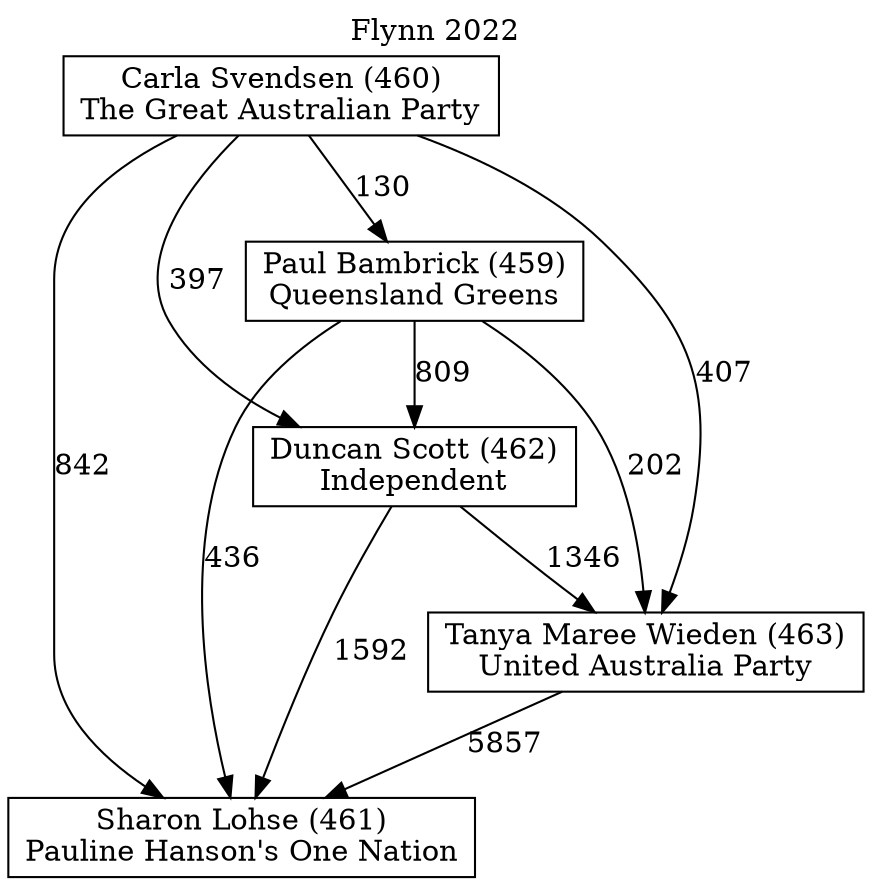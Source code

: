 // House preference flow
digraph "Sharon Lohse (461)_Flynn_2022" {
	graph [label="Flynn 2022" labelloc=t mclimit=10]
	node [shape=box]
	"Carla Svendsen (460)" [label="Carla Svendsen (460)
The Great Australian Party"]
	"Sharon Lohse (461)" [label="Sharon Lohse (461)
Pauline Hanson's One Nation"]
	"Duncan Scott (462)" [label="Duncan Scott (462)
Independent"]
	"Paul Bambrick (459)" [label="Paul Bambrick (459)
Queensland Greens"]
	"Tanya Maree Wieden (463)" [label="Tanya Maree Wieden (463)
United Australia Party"]
	"Carla Svendsen (460)" -> "Tanya Maree Wieden (463)" [label=407]
	"Paul Bambrick (459)" -> "Duncan Scott (462)" [label=809]
	"Paul Bambrick (459)" -> "Sharon Lohse (461)" [label=436]
	"Tanya Maree Wieden (463)" -> "Sharon Lohse (461)" [label=5857]
	"Carla Svendsen (460)" -> "Sharon Lohse (461)" [label=842]
	"Carla Svendsen (460)" -> "Paul Bambrick (459)" [label=130]
	"Duncan Scott (462)" -> "Sharon Lohse (461)" [label=1592]
	"Duncan Scott (462)" -> "Tanya Maree Wieden (463)" [label=1346]
	"Paul Bambrick (459)" -> "Tanya Maree Wieden (463)" [label=202]
	"Carla Svendsen (460)" -> "Duncan Scott (462)" [label=397]
}

